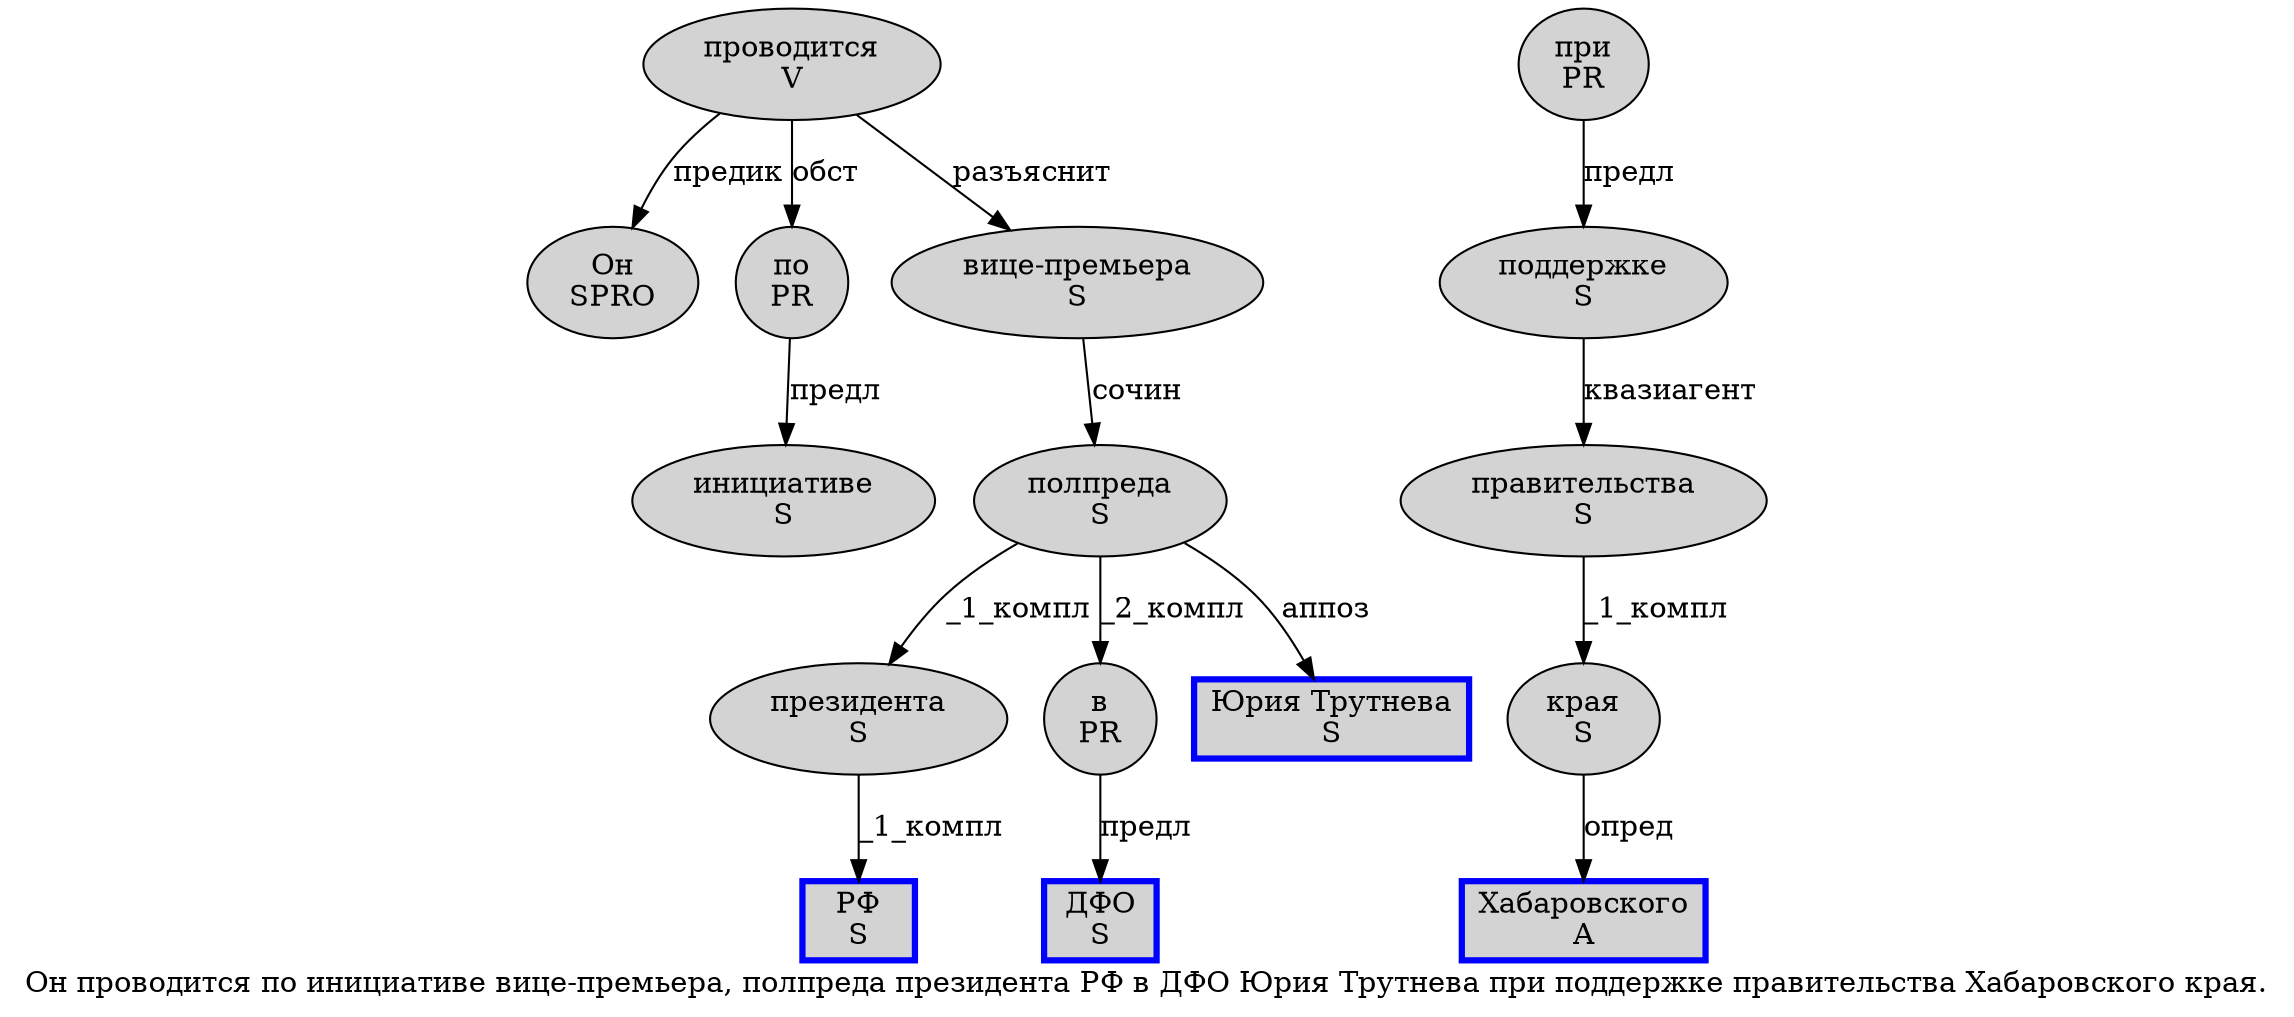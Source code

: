 digraph SENTENCE_321 {
	graph [label="Он проводится по инициативе вице-премьера, полпреда президента РФ в ДФО Юрия Трутнева при поддержке правительства Хабаровского края."]
	node [style=filled]
		0 [label="Он
SPRO" color="" fillcolor=lightgray penwidth=1 shape=ellipse]
		1 [label="проводится
V" color="" fillcolor=lightgray penwidth=1 shape=ellipse]
		2 [label="по
PR" color="" fillcolor=lightgray penwidth=1 shape=ellipse]
		3 [label="инициативе
S" color="" fillcolor=lightgray penwidth=1 shape=ellipse]
		4 [label="вице-премьера
S" color="" fillcolor=lightgray penwidth=1 shape=ellipse]
		6 [label="полпреда
S" color="" fillcolor=lightgray penwidth=1 shape=ellipse]
		7 [label="президента
S" color="" fillcolor=lightgray penwidth=1 shape=ellipse]
		8 [label="РФ
S" color=blue fillcolor=lightgray penwidth=3 shape=box]
		9 [label="в
PR" color="" fillcolor=lightgray penwidth=1 shape=ellipse]
		10 [label="ДФО
S" color=blue fillcolor=lightgray penwidth=3 shape=box]
		11 [label="Юрия Трутнева
S" color=blue fillcolor=lightgray penwidth=3 shape=box]
		12 [label="при
PR" color="" fillcolor=lightgray penwidth=1 shape=ellipse]
		13 [label="поддержке
S" color="" fillcolor=lightgray penwidth=1 shape=ellipse]
		14 [label="правительства
S" color="" fillcolor=lightgray penwidth=1 shape=ellipse]
		15 [label="Хабаровского
A" color=blue fillcolor=lightgray penwidth=3 shape=box]
		16 [label="края
S" color="" fillcolor=lightgray penwidth=1 shape=ellipse]
			12 -> 13 [label="предл"]
			2 -> 3 [label="предл"]
			13 -> 14 [label="квазиагент"]
			4 -> 6 [label="сочин"]
			6 -> 7 [label="_1_компл"]
			6 -> 9 [label="_2_компл"]
			6 -> 11 [label="аппоз"]
			1 -> 0 [label="предик"]
			1 -> 2 [label="обст"]
			1 -> 4 [label="разъяснит"]
			9 -> 10 [label="предл"]
			16 -> 15 [label="опред"]
			14 -> 16 [label="_1_компл"]
			7 -> 8 [label="_1_компл"]
}